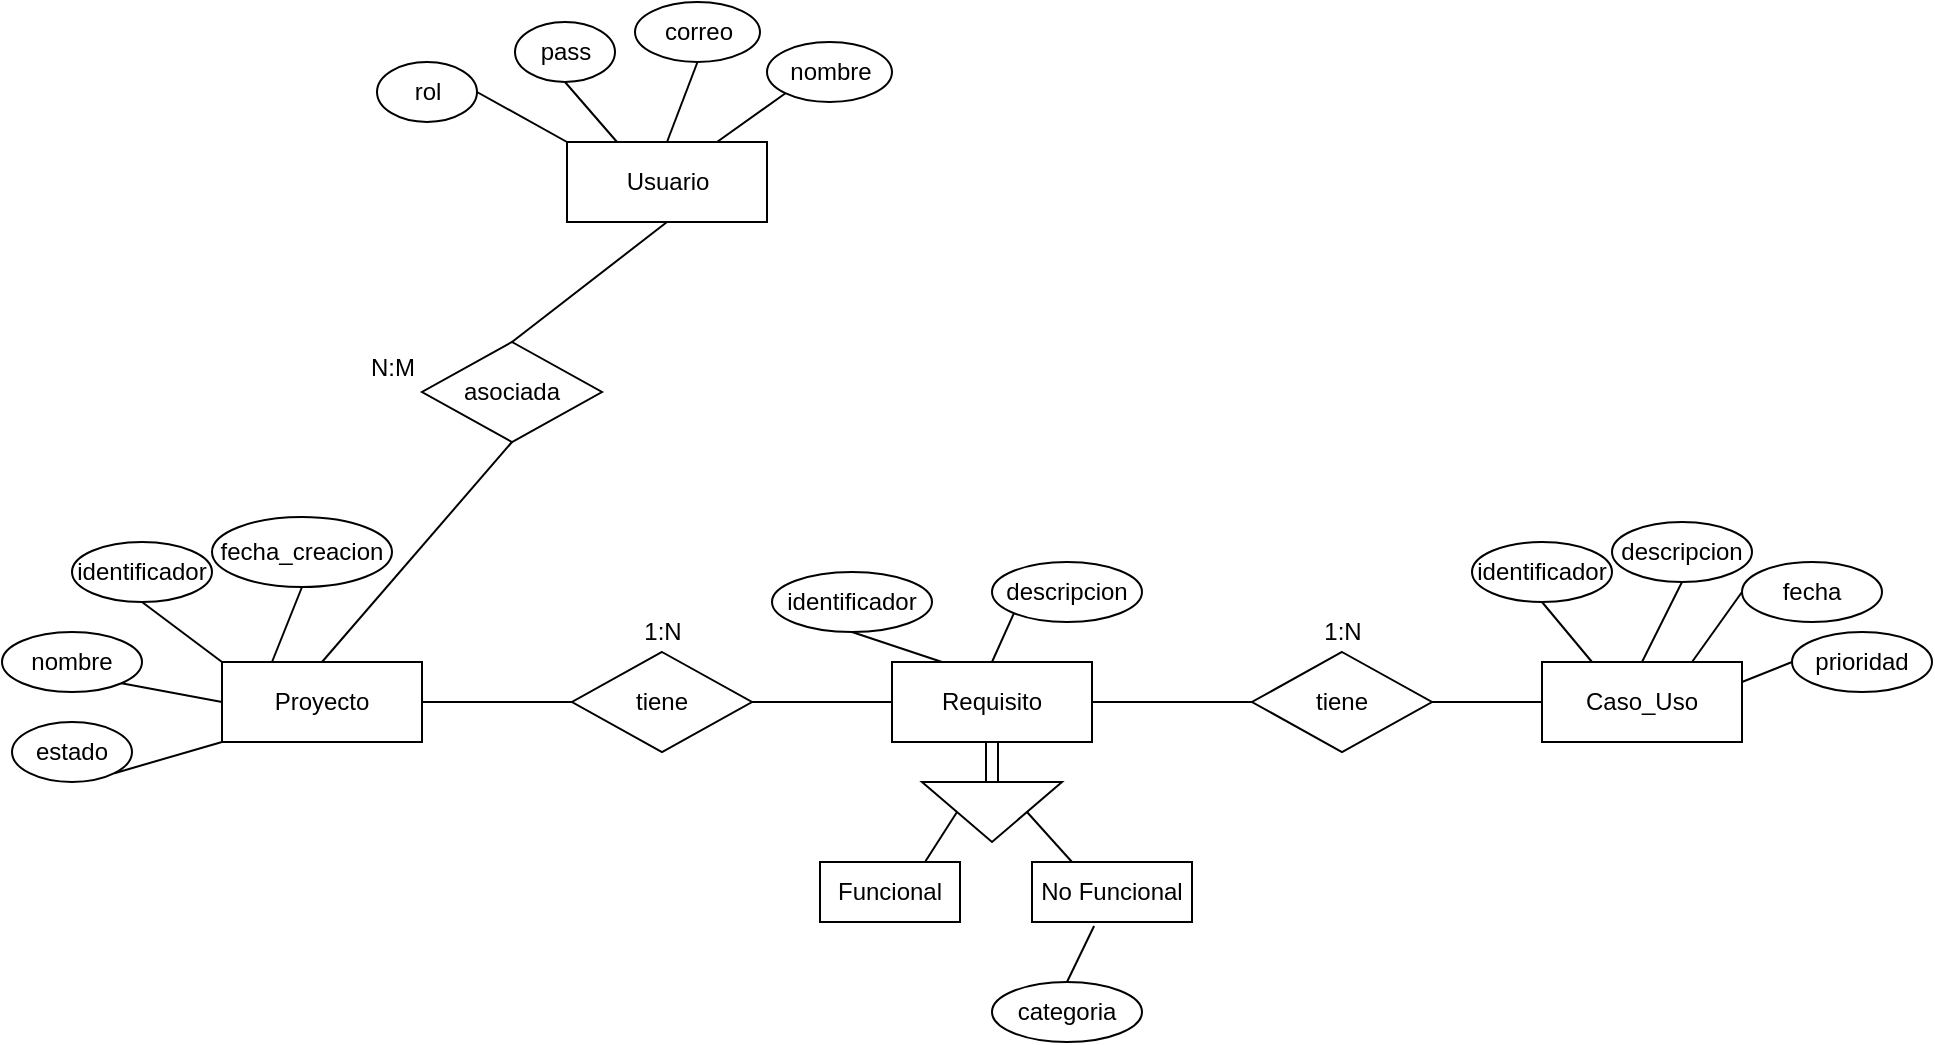 <mxfile version="26.2.15">
  <diagram name="Página-1" id="sfv5kxwMMhCWeC0gnhpk">
    <mxGraphModel dx="1111" dy="1780" grid="1" gridSize="10" guides="1" tooltips="1" connect="1" arrows="1" fold="1" page="1" pageScale="1" pageWidth="827" pageHeight="1169" math="0" shadow="0">
      <root>
        <mxCell id="0" />
        <mxCell id="1" parent="0" />
        <mxCell id="8LBDDt6ly_Wn0T_t7e3n-1" value="Proyecto" style="whiteSpace=wrap;html=1;align=center;" vertex="1" parent="1">
          <mxGeometry x="115" y="120" width="100" height="40" as="geometry" />
        </mxCell>
        <mxCell id="8LBDDt6ly_Wn0T_t7e3n-2" value="Caso_Uso" style="whiteSpace=wrap;html=1;align=center;" vertex="1" parent="1">
          <mxGeometry x="775" y="120" width="100" height="40" as="geometry" />
        </mxCell>
        <mxCell id="8LBDDt6ly_Wn0T_t7e3n-3" value="No Funcional" style="whiteSpace=wrap;html=1;align=center;" vertex="1" parent="1">
          <mxGeometry x="520" y="220" width="80" height="30" as="geometry" />
        </mxCell>
        <mxCell id="8LBDDt6ly_Wn0T_t7e3n-4" value="Requisito" style="whiteSpace=wrap;html=1;align=center;" vertex="1" parent="1">
          <mxGeometry x="450" y="120" width="100" height="40" as="geometry" />
        </mxCell>
        <mxCell id="8LBDDt6ly_Wn0T_t7e3n-5" value="nombre" style="ellipse;whiteSpace=wrap;html=1;align=center;" vertex="1" parent="1">
          <mxGeometry x="5" y="105" width="70" height="30" as="geometry" />
        </mxCell>
        <mxCell id="8LBDDt6ly_Wn0T_t7e3n-6" value="identificador" style="ellipse;whiteSpace=wrap;html=1;align=center;" vertex="1" parent="1">
          <mxGeometry x="40" y="60" width="70" height="30" as="geometry" />
        </mxCell>
        <mxCell id="8LBDDt6ly_Wn0T_t7e3n-7" value="fecha_creacion" style="ellipse;whiteSpace=wrap;html=1;align=center;" vertex="1" parent="1">
          <mxGeometry x="110" y="47.5" width="90" height="35" as="geometry" />
        </mxCell>
        <mxCell id="8LBDDt6ly_Wn0T_t7e3n-8" value="estado" style="ellipse;whiteSpace=wrap;html=1;align=center;" vertex="1" parent="1">
          <mxGeometry x="10" y="150" width="60" height="30" as="geometry" />
        </mxCell>
        <mxCell id="8LBDDt6ly_Wn0T_t7e3n-10" value="" style="endArrow=none;html=1;rounded=0;exitX=1;exitY=1;exitDx=0;exitDy=0;entryX=0;entryY=1;entryDx=0;entryDy=0;" edge="1" parent="1" source="8LBDDt6ly_Wn0T_t7e3n-8" target="8LBDDt6ly_Wn0T_t7e3n-1">
          <mxGeometry relative="1" as="geometry">
            <mxPoint x="330" y="310" as="sourcePoint" />
            <mxPoint x="490" y="310" as="targetPoint" />
          </mxGeometry>
        </mxCell>
        <mxCell id="8LBDDt6ly_Wn0T_t7e3n-11" value="" style="endArrow=none;html=1;rounded=0;exitX=1;exitY=1;exitDx=0;exitDy=0;entryX=0;entryY=0.5;entryDx=0;entryDy=0;" edge="1" parent="1" source="8LBDDt6ly_Wn0T_t7e3n-5" target="8LBDDt6ly_Wn0T_t7e3n-1">
          <mxGeometry relative="1" as="geometry">
            <mxPoint x="91" y="126" as="sourcePoint" />
            <mxPoint x="125" y="140" as="targetPoint" />
          </mxGeometry>
        </mxCell>
        <mxCell id="8LBDDt6ly_Wn0T_t7e3n-12" value="" style="endArrow=none;html=1;rounded=0;exitX=0.5;exitY=1;exitDx=0;exitDy=0;entryX=0;entryY=0;entryDx=0;entryDy=0;" edge="1" parent="1" source="8LBDDt6ly_Wn0T_t7e3n-6" target="8LBDDt6ly_Wn0T_t7e3n-1">
          <mxGeometry relative="1" as="geometry">
            <mxPoint x="101" y="136" as="sourcePoint" />
            <mxPoint x="135" y="150" as="targetPoint" />
          </mxGeometry>
        </mxCell>
        <mxCell id="8LBDDt6ly_Wn0T_t7e3n-13" value="" style="endArrow=none;html=1;rounded=0;exitX=0.5;exitY=1;exitDx=0;exitDy=0;entryX=0.25;entryY=0;entryDx=0;entryDy=0;" edge="1" parent="1" source="8LBDDt6ly_Wn0T_t7e3n-7" target="8LBDDt6ly_Wn0T_t7e3n-1">
          <mxGeometry relative="1" as="geometry">
            <mxPoint x="111" y="146" as="sourcePoint" />
            <mxPoint x="145" y="160" as="targetPoint" />
          </mxGeometry>
        </mxCell>
        <mxCell id="8LBDDt6ly_Wn0T_t7e3n-14" value="identificador" style="ellipse;whiteSpace=wrap;html=1;align=center;" vertex="1" parent="1">
          <mxGeometry x="390" y="75" width="80" height="30" as="geometry" />
        </mxCell>
        <mxCell id="8LBDDt6ly_Wn0T_t7e3n-15" value="descripcion" style="ellipse;whiteSpace=wrap;html=1;align=center;" vertex="1" parent="1">
          <mxGeometry x="500" y="70" width="75" height="30" as="geometry" />
        </mxCell>
        <mxCell id="8LBDDt6ly_Wn0T_t7e3n-16" value="tiene" style="shape=rhombus;perimeter=rhombusPerimeter;whiteSpace=wrap;html=1;align=center;" vertex="1" parent="1">
          <mxGeometry x="290" y="115" width="90" height="50" as="geometry" />
        </mxCell>
        <mxCell id="8LBDDt6ly_Wn0T_t7e3n-17" value="" style="endArrow=none;html=1;rounded=0;exitX=1;exitY=0.5;exitDx=0;exitDy=0;entryX=0;entryY=0.5;entryDx=0;entryDy=0;" edge="1" parent="1" source="8LBDDt6ly_Wn0T_t7e3n-1" target="8LBDDt6ly_Wn0T_t7e3n-16">
          <mxGeometry relative="1" as="geometry">
            <mxPoint x="310" y="310" as="sourcePoint" />
            <mxPoint x="470" y="310" as="targetPoint" />
          </mxGeometry>
        </mxCell>
        <mxCell id="8LBDDt6ly_Wn0T_t7e3n-18" value="" style="endArrow=none;html=1;rounded=0;exitX=1;exitY=0.5;exitDx=0;exitDy=0;entryX=0;entryY=0.5;entryDx=0;entryDy=0;" edge="1" parent="1" source="8LBDDt6ly_Wn0T_t7e3n-16" target="8LBDDt6ly_Wn0T_t7e3n-4">
          <mxGeometry relative="1" as="geometry">
            <mxPoint x="225" y="150" as="sourcePoint" />
            <mxPoint x="300" y="150" as="targetPoint" />
          </mxGeometry>
        </mxCell>
        <mxCell id="8LBDDt6ly_Wn0T_t7e3n-19" value="1:N" style="text;html=1;align=center;verticalAlign=middle;resizable=0;points=[];autosize=1;strokeColor=none;fillColor=none;" vertex="1" parent="1">
          <mxGeometry x="315" y="90" width="40" height="30" as="geometry" />
        </mxCell>
        <mxCell id="8LBDDt6ly_Wn0T_t7e3n-20" value="" style="endArrow=none;html=1;rounded=0;exitX=0.5;exitY=1;exitDx=0;exitDy=0;entryX=0.25;entryY=0;entryDx=0;entryDy=0;" edge="1" parent="1" source="8LBDDt6ly_Wn0T_t7e3n-14" target="8LBDDt6ly_Wn0T_t7e3n-4">
          <mxGeometry relative="1" as="geometry">
            <mxPoint x="235" y="160" as="sourcePoint" />
            <mxPoint x="310" y="160" as="targetPoint" />
          </mxGeometry>
        </mxCell>
        <mxCell id="8LBDDt6ly_Wn0T_t7e3n-21" value="" style="endArrow=none;html=1;rounded=0;exitX=0;exitY=1;exitDx=0;exitDy=0;entryX=0.5;entryY=0;entryDx=0;entryDy=0;" edge="1" parent="1" source="8LBDDt6ly_Wn0T_t7e3n-15" target="8LBDDt6ly_Wn0T_t7e3n-4">
          <mxGeometry relative="1" as="geometry">
            <mxPoint x="245" y="170" as="sourcePoint" />
            <mxPoint x="320" y="170" as="targetPoint" />
          </mxGeometry>
        </mxCell>
        <mxCell id="8LBDDt6ly_Wn0T_t7e3n-22" value="Funcional" style="whiteSpace=wrap;html=1;align=center;" vertex="1" parent="1">
          <mxGeometry x="414" y="220" width="70" height="30" as="geometry" />
        </mxCell>
        <mxCell id="8LBDDt6ly_Wn0T_t7e3n-24" style="edgeStyle=orthogonalEdgeStyle;rounded=0;orthogonalLoop=1;jettySize=auto;html=1;exitX=0.5;exitY=1;exitDx=0;exitDy=0;" edge="1" parent="1" source="8LBDDt6ly_Wn0T_t7e3n-3" target="8LBDDt6ly_Wn0T_t7e3n-3">
          <mxGeometry relative="1" as="geometry" />
        </mxCell>
        <mxCell id="8LBDDt6ly_Wn0T_t7e3n-25" value="" style="shape=link;html=1;rounded=0;entryX=0.5;entryY=1;entryDx=0;entryDy=0;width=-6;exitX=0.5;exitY=1;exitDx=0;exitDy=0;exitPerimeter=0;" edge="1" parent="1" source="8LBDDt6ly_Wn0T_t7e3n-28" target="8LBDDt6ly_Wn0T_t7e3n-4">
          <mxGeometry relative="1" as="geometry">
            <mxPoint x="500" y="190" as="sourcePoint" />
            <mxPoint x="470" y="310" as="targetPoint" />
          </mxGeometry>
        </mxCell>
        <mxCell id="8LBDDt6ly_Wn0T_t7e3n-27" value="" style="endArrow=none;html=1;rounded=0;exitX=0;exitY=0;exitDx=52.5;exitDy=15;exitPerimeter=0;entryX=0.75;entryY=0;entryDx=0;entryDy=0;" edge="1" parent="1" source="8LBDDt6ly_Wn0T_t7e3n-28" target="8LBDDt6ly_Wn0T_t7e3n-22">
          <mxGeometry relative="1" as="geometry">
            <mxPoint x="490" y="280" as="sourcePoint" />
            <mxPoint x="470" y="310" as="targetPoint" />
          </mxGeometry>
        </mxCell>
        <mxCell id="8LBDDt6ly_Wn0T_t7e3n-28" value="" style="verticalLabelPosition=bottom;verticalAlign=top;html=1;shape=mxgraph.basic.acute_triangle;dx=0.5;rotation=-180;" vertex="1" parent="1">
          <mxGeometry x="465" y="180" width="70" height="30" as="geometry" />
        </mxCell>
        <mxCell id="8LBDDt6ly_Wn0T_t7e3n-31" value="" style="endArrow=none;html=1;rounded=0;exitX=0;exitY=0;exitDx=17.5;exitDy=15;exitPerimeter=0;entryX=0.25;entryY=0;entryDx=0;entryDy=0;" edge="1" parent="1" source="8LBDDt6ly_Wn0T_t7e3n-28" target="8LBDDt6ly_Wn0T_t7e3n-3">
          <mxGeometry relative="1" as="geometry">
            <mxPoint x="493" y="205" as="sourcePoint" />
            <mxPoint x="477" y="230" as="targetPoint" />
          </mxGeometry>
        </mxCell>
        <mxCell id="8LBDDt6ly_Wn0T_t7e3n-32" value="categoria" style="ellipse;whiteSpace=wrap;html=1;align=center;" vertex="1" parent="1">
          <mxGeometry x="500" y="280" width="75" height="30" as="geometry" />
        </mxCell>
        <mxCell id="8LBDDt6ly_Wn0T_t7e3n-33" value="" style="endArrow=none;html=1;rounded=0;exitX=0.5;exitY=0;exitDx=0;exitDy=0;entryX=0.388;entryY=1.067;entryDx=0;entryDy=0;entryPerimeter=0;" edge="1" parent="1" source="8LBDDt6ly_Wn0T_t7e3n-32" target="8LBDDt6ly_Wn0T_t7e3n-3">
          <mxGeometry relative="1" as="geometry">
            <mxPoint x="528" y="205" as="sourcePoint" />
            <mxPoint x="550" y="230" as="targetPoint" />
          </mxGeometry>
        </mxCell>
        <mxCell id="8LBDDt6ly_Wn0T_t7e3n-34" value="descripcion" style="ellipse;whiteSpace=wrap;html=1;align=center;" vertex="1" parent="1">
          <mxGeometry x="810" y="50" width="70" height="30" as="geometry" />
        </mxCell>
        <mxCell id="8LBDDt6ly_Wn0T_t7e3n-35" value="identificador" style="ellipse;whiteSpace=wrap;html=1;align=center;" vertex="1" parent="1">
          <mxGeometry x="740" y="60" width="70" height="30" as="geometry" />
        </mxCell>
        <mxCell id="8LBDDt6ly_Wn0T_t7e3n-36" value="" style="endArrow=none;html=1;rounded=0;exitX=0.5;exitY=1;exitDx=0;exitDy=0;entryX=0.5;entryY=0;entryDx=0;entryDy=0;" edge="1" parent="1" source="8LBDDt6ly_Wn0T_t7e3n-34" target="8LBDDt6ly_Wn0T_t7e3n-2">
          <mxGeometry relative="1" as="geometry">
            <mxPoint x="970" y="120" as="sourcePoint" />
            <mxPoint x="1130" y="120" as="targetPoint" />
          </mxGeometry>
        </mxCell>
        <mxCell id="8LBDDt6ly_Wn0T_t7e3n-37" value="" style="endArrow=none;html=1;rounded=0;exitX=0.5;exitY=1;exitDx=0;exitDy=0;entryX=0.25;entryY=0;entryDx=0;entryDy=0;" edge="1" parent="1" source="8LBDDt6ly_Wn0T_t7e3n-35" target="8LBDDt6ly_Wn0T_t7e3n-2">
          <mxGeometry relative="1" as="geometry">
            <mxPoint x="775" y="106" as="sourcePoint" />
            <mxPoint x="770" y="130" as="targetPoint" />
          </mxGeometry>
        </mxCell>
        <mxCell id="8LBDDt6ly_Wn0T_t7e3n-38" value="fecha" style="ellipse;whiteSpace=wrap;html=1;align=center;" vertex="1" parent="1">
          <mxGeometry x="875" y="70" width="70" height="30" as="geometry" />
        </mxCell>
        <mxCell id="8LBDDt6ly_Wn0T_t7e3n-39" value="" style="endArrow=none;html=1;rounded=0;exitX=0;exitY=0.5;exitDx=0;exitDy=0;entryX=0.75;entryY=0;entryDx=0;entryDy=0;" edge="1" parent="1" source="8LBDDt6ly_Wn0T_t7e3n-38" target="8LBDDt6ly_Wn0T_t7e3n-2">
          <mxGeometry relative="1" as="geometry">
            <mxPoint x="970" y="120" as="sourcePoint" />
            <mxPoint x="1130" y="120" as="targetPoint" />
          </mxGeometry>
        </mxCell>
        <mxCell id="8LBDDt6ly_Wn0T_t7e3n-40" value="prioridad" style="ellipse;whiteSpace=wrap;html=1;align=center;" vertex="1" parent="1">
          <mxGeometry x="900" y="105" width="70" height="30" as="geometry" />
        </mxCell>
        <mxCell id="8LBDDt6ly_Wn0T_t7e3n-41" value="" style="endArrow=none;html=1;rounded=0;exitX=0;exitY=0.5;exitDx=0;exitDy=0;entryX=1;entryY=0.25;entryDx=0;entryDy=0;" edge="1" parent="1" source="8LBDDt6ly_Wn0T_t7e3n-40" target="8LBDDt6ly_Wn0T_t7e3n-2">
          <mxGeometry relative="1" as="geometry">
            <mxPoint x="970" y="120" as="sourcePoint" />
            <mxPoint x="1130" y="120" as="targetPoint" />
          </mxGeometry>
        </mxCell>
        <mxCell id="8LBDDt6ly_Wn0T_t7e3n-42" value="tiene" style="shape=rhombus;perimeter=rhombusPerimeter;whiteSpace=wrap;html=1;align=center;" vertex="1" parent="1">
          <mxGeometry x="630" y="115" width="90" height="50" as="geometry" />
        </mxCell>
        <mxCell id="8LBDDt6ly_Wn0T_t7e3n-44" value="" style="endArrow=none;html=1;rounded=0;exitX=1;exitY=0.5;exitDx=0;exitDy=0;entryX=0;entryY=0.5;entryDx=0;entryDy=0;" edge="1" parent="1" source="8LBDDt6ly_Wn0T_t7e3n-4" target="8LBDDt6ly_Wn0T_t7e3n-42">
          <mxGeometry relative="1" as="geometry">
            <mxPoint x="400" y="160" as="sourcePoint" />
            <mxPoint x="470" y="160" as="targetPoint" />
          </mxGeometry>
        </mxCell>
        <mxCell id="8LBDDt6ly_Wn0T_t7e3n-45" value="" style="endArrow=none;html=1;rounded=0;exitX=1;exitY=0.5;exitDx=0;exitDy=0;entryX=0;entryY=0.5;entryDx=0;entryDy=0;" edge="1" parent="1" source="8LBDDt6ly_Wn0T_t7e3n-42" target="8LBDDt6ly_Wn0T_t7e3n-2">
          <mxGeometry relative="1" as="geometry">
            <mxPoint x="410" y="170" as="sourcePoint" />
            <mxPoint x="480" y="170" as="targetPoint" />
          </mxGeometry>
        </mxCell>
        <mxCell id="8LBDDt6ly_Wn0T_t7e3n-46" value="1:N" style="text;html=1;align=center;verticalAlign=middle;resizable=0;points=[];autosize=1;strokeColor=none;fillColor=none;" vertex="1" parent="1">
          <mxGeometry x="655" y="90" width="40" height="30" as="geometry" />
        </mxCell>
        <mxCell id="8LBDDt6ly_Wn0T_t7e3n-47" value="Usuario" style="whiteSpace=wrap;html=1;align=center;" vertex="1" parent="1">
          <mxGeometry x="287.5" y="-140" width="100" height="40" as="geometry" />
        </mxCell>
        <mxCell id="8LBDDt6ly_Wn0T_t7e3n-48" value="pass" style="ellipse;whiteSpace=wrap;html=1;align=center;" vertex="1" parent="1">
          <mxGeometry x="261.5" y="-200" width="50" height="30" as="geometry" />
        </mxCell>
        <mxCell id="8LBDDt6ly_Wn0T_t7e3n-49" value="correo" style="ellipse;whiteSpace=wrap;html=1;align=center;" vertex="1" parent="1">
          <mxGeometry x="321.5" y="-210" width="62.5" height="30" as="geometry" />
        </mxCell>
        <mxCell id="8LBDDt6ly_Wn0T_t7e3n-50" value="" style="endArrow=none;html=1;rounded=0;exitX=0.5;exitY=1;exitDx=0;exitDy=0;entryX=0.25;entryY=0;entryDx=0;entryDy=0;" edge="1" parent="1" source="8LBDDt6ly_Wn0T_t7e3n-48" target="8LBDDt6ly_Wn0T_t7e3n-47">
          <mxGeometry relative="1" as="geometry">
            <mxPoint x="327.5" y="-80" as="sourcePoint" />
            <mxPoint x="487.5" y="-80" as="targetPoint" />
          </mxGeometry>
        </mxCell>
        <mxCell id="8LBDDt6ly_Wn0T_t7e3n-51" value="" style="endArrow=none;html=1;rounded=0;exitX=0.5;exitY=1;exitDx=0;exitDy=0;entryX=0.5;entryY=0;entryDx=0;entryDy=0;" edge="1" parent="1" source="8LBDDt6ly_Wn0T_t7e3n-49" target="8LBDDt6ly_Wn0T_t7e3n-47">
          <mxGeometry relative="1" as="geometry">
            <mxPoint x="296.5" y="-160" as="sourcePoint" />
            <mxPoint x="322.5" y="-130" as="targetPoint" />
          </mxGeometry>
        </mxCell>
        <mxCell id="8LBDDt6ly_Wn0T_t7e3n-53" value="nombre" style="ellipse;whiteSpace=wrap;html=1;align=center;" vertex="1" parent="1">
          <mxGeometry x="387.5" y="-190" width="62.5" height="30" as="geometry" />
        </mxCell>
        <mxCell id="8LBDDt6ly_Wn0T_t7e3n-54" value="" style="endArrow=none;html=1;rounded=0;exitX=0;exitY=1;exitDx=0;exitDy=0;entryX=0.75;entryY=0;entryDx=0;entryDy=0;" edge="1" parent="1" source="8LBDDt6ly_Wn0T_t7e3n-53" target="8LBDDt6ly_Wn0T_t7e3n-47">
          <mxGeometry relative="1" as="geometry">
            <mxPoint x="362.5" y="-170" as="sourcePoint" />
            <mxPoint x="347.5" y="-130" as="targetPoint" />
          </mxGeometry>
        </mxCell>
        <mxCell id="8LBDDt6ly_Wn0T_t7e3n-55" value="rol" style="ellipse;whiteSpace=wrap;html=1;align=center;" vertex="1" parent="1">
          <mxGeometry x="192.5" y="-180" width="50" height="30" as="geometry" />
        </mxCell>
        <mxCell id="8LBDDt6ly_Wn0T_t7e3n-56" value="" style="endArrow=none;html=1;rounded=0;exitX=1;exitY=0.5;exitDx=0;exitDy=0;entryX=0;entryY=0;entryDx=0;entryDy=0;" edge="1" parent="1" source="8LBDDt6ly_Wn0T_t7e3n-55" target="8LBDDt6ly_Wn0T_t7e3n-47">
          <mxGeometry relative="1" as="geometry">
            <mxPoint x="296.5" y="-160" as="sourcePoint" />
            <mxPoint x="322.5" y="-130" as="targetPoint" />
          </mxGeometry>
        </mxCell>
        <mxCell id="8LBDDt6ly_Wn0T_t7e3n-57" value="asociada" style="shape=rhombus;perimeter=rhombusPerimeter;whiteSpace=wrap;html=1;align=center;" vertex="1" parent="1">
          <mxGeometry x="215" y="-40" width="90" height="50" as="geometry" />
        </mxCell>
        <mxCell id="8LBDDt6ly_Wn0T_t7e3n-58" value="" style="endArrow=none;html=1;rounded=0;exitX=0.5;exitY=0;exitDx=0;exitDy=0;entryX=0.5;entryY=1;entryDx=0;entryDy=0;" edge="1" parent="1" source="8LBDDt6ly_Wn0T_t7e3n-1" target="8LBDDt6ly_Wn0T_t7e3n-57">
          <mxGeometry relative="1" as="geometry">
            <mxPoint x="490" y="-50" as="sourcePoint" />
            <mxPoint x="650" y="-50" as="targetPoint" />
          </mxGeometry>
        </mxCell>
        <mxCell id="8LBDDt6ly_Wn0T_t7e3n-59" value="" style="endArrow=none;html=1;rounded=0;exitX=0.5;exitY=0;exitDx=0;exitDy=0;entryX=0.5;entryY=1;entryDx=0;entryDy=0;" edge="1" parent="1" source="8LBDDt6ly_Wn0T_t7e3n-57" target="8LBDDt6ly_Wn0T_t7e3n-47">
          <mxGeometry relative="1" as="geometry">
            <mxPoint x="200" y="130" as="sourcePoint" />
            <mxPoint x="270" y="20" as="targetPoint" />
          </mxGeometry>
        </mxCell>
        <mxCell id="8LBDDt6ly_Wn0T_t7e3n-60" value="N:M" style="text;html=1;align=center;verticalAlign=middle;resizable=0;points=[];autosize=1;strokeColor=none;fillColor=none;" vertex="1" parent="1">
          <mxGeometry x="175" y="-42" width="50" height="30" as="geometry" />
        </mxCell>
      </root>
    </mxGraphModel>
  </diagram>
</mxfile>

